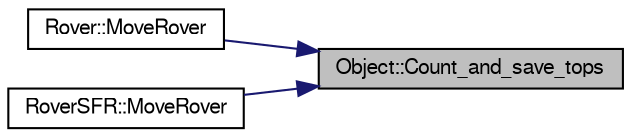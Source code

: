 digraph "Object::Count_and_save_tops"
{
 // LATEX_PDF_SIZE
  edge [fontname="FreeSans",fontsize="10",labelfontname="FreeSans",labelfontsize="10"];
  node [fontname="FreeSans",fontsize="10",shape=record];
  rankdir="RL";
  Node1 [label="Object::Count_and_save_tops",height=0.2,width=0.4,color="black", fillcolor="grey75", style="filled", fontcolor="black",tooltip="inicjalizuje strumienie i wywoluje z nimi funkcje Count_and_save_top(std::istream &StrmIn,..."];
  Node1 -> Node2 [dir="back",color="midnightblue",fontsize="10",style="solid",fontname="FreeSans"];
  Node2 [label="Rover::MoveRover",height=0.2,width=0.4,color="black", fillcolor="white", style="filled",URL="$a00125.html#a2f25eaec312a9eead73b78b1672452fa",tooltip="Przesuwa lazik bez animacji o droge Distance."];
  Node1 -> Node3 [dir="back",color="midnightblue",fontsize="10",style="solid",fontname="FreeSans"];
  Node3 [label="RoverSFR::MoveRover",height=0.2,width=0.4,color="black", fillcolor="white", style="filled",URL="$a00129.html#a244a6e8d15ad3f4f4add63cff3a44cc5",tooltip="Funkcja przesuwajaca lazik i zebrane probki o distance."];
}
